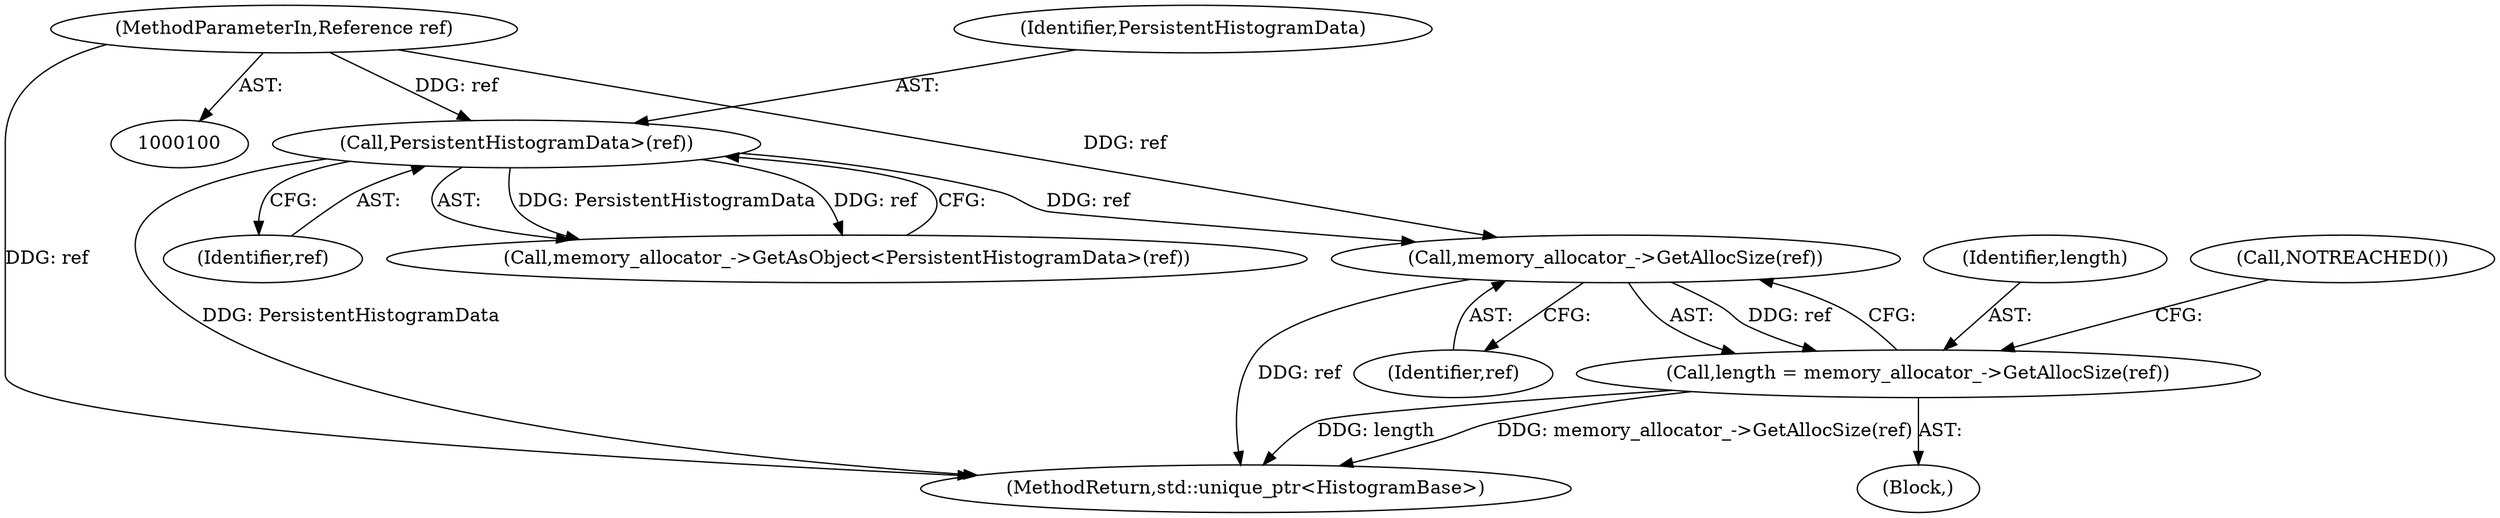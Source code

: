 digraph "0_Chrome_3f38b2253b19f9f9595f79fb92bfb5077e7b1959_3@API" {
"1000116" [label="(Call,memory_allocator_->GetAllocSize(ref))"];
"1000110" [label="(Call,PersistentHistogramData>(ref))"];
"1000101" [label="(MethodParameterIn,Reference ref)"];
"1000114" [label="(Call,length = memory_allocator_->GetAllocSize(ref))"];
"1000115" [label="(Identifier,length)"];
"1000114" [label="(Call,length = memory_allocator_->GetAllocSize(ref))"];
"1000117" [label="(Identifier,ref)"];
"1000111" [label="(Identifier,PersistentHistogramData)"];
"1000125" [label="(MethodReturn,std::unique_ptr<HistogramBase>)"];
"1000110" [label="(Call,PersistentHistogramData>(ref))"];
"1000112" [label="(Identifier,ref)"];
"1000106" [label="(Call,memory_allocator_->GetAsObject<PersistentHistogramData>(ref))"];
"1000101" [label="(MethodParameterIn,Reference ref)"];
"1000102" [label="(Block,)"];
"1000119" [label="(Call,NOTREACHED())"];
"1000116" [label="(Call,memory_allocator_->GetAllocSize(ref))"];
"1000116" -> "1000114"  [label="AST: "];
"1000116" -> "1000117"  [label="CFG: "];
"1000117" -> "1000116"  [label="AST: "];
"1000114" -> "1000116"  [label="CFG: "];
"1000116" -> "1000125"  [label="DDG: ref"];
"1000116" -> "1000114"  [label="DDG: ref"];
"1000110" -> "1000116"  [label="DDG: ref"];
"1000101" -> "1000116"  [label="DDG: ref"];
"1000110" -> "1000106"  [label="AST: "];
"1000110" -> "1000112"  [label="CFG: "];
"1000111" -> "1000110"  [label="AST: "];
"1000112" -> "1000110"  [label="AST: "];
"1000106" -> "1000110"  [label="CFG: "];
"1000110" -> "1000125"  [label="DDG: PersistentHistogramData"];
"1000110" -> "1000106"  [label="DDG: PersistentHistogramData"];
"1000110" -> "1000106"  [label="DDG: ref"];
"1000101" -> "1000110"  [label="DDG: ref"];
"1000101" -> "1000100"  [label="AST: "];
"1000101" -> "1000125"  [label="DDG: ref"];
"1000114" -> "1000102"  [label="AST: "];
"1000115" -> "1000114"  [label="AST: "];
"1000119" -> "1000114"  [label="CFG: "];
"1000114" -> "1000125"  [label="DDG: length"];
"1000114" -> "1000125"  [label="DDG: memory_allocator_->GetAllocSize(ref)"];
}
